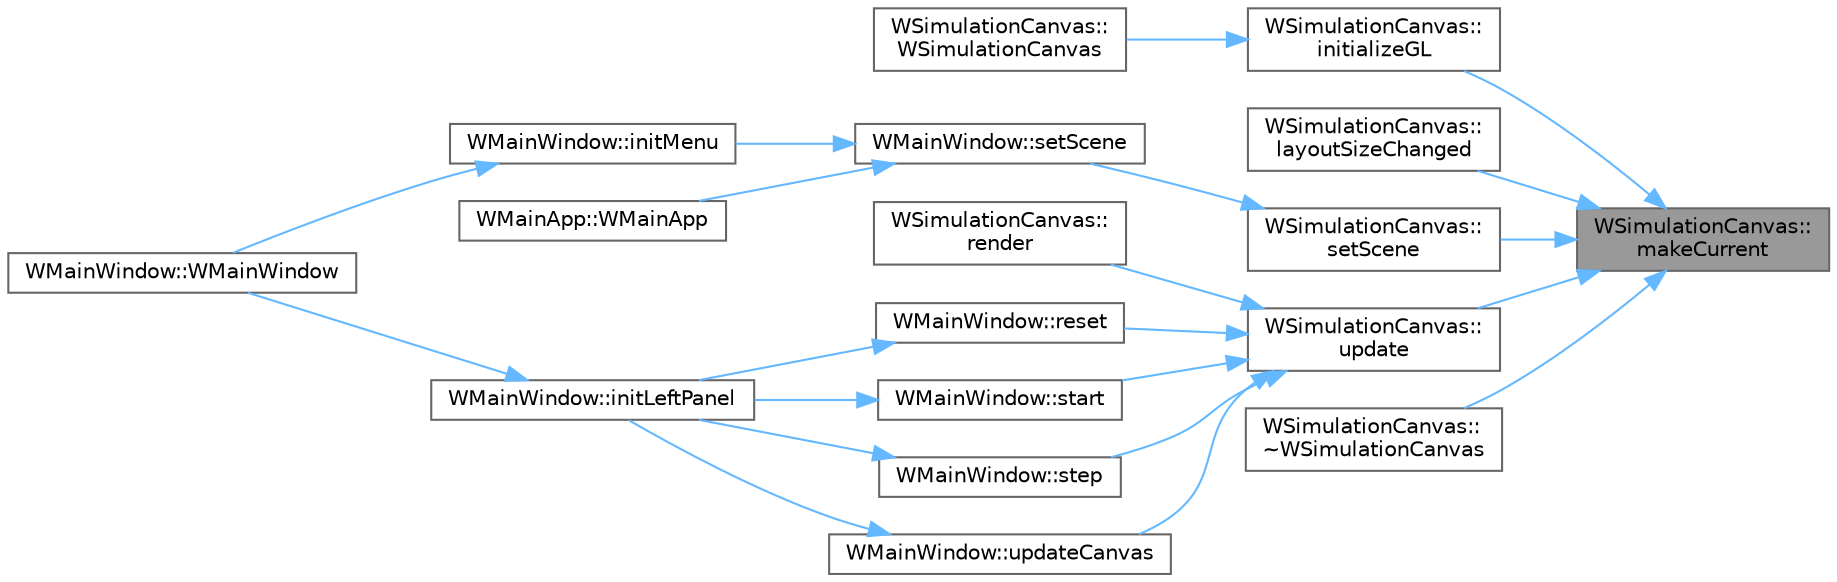 digraph "WSimulationCanvas::makeCurrent"
{
 // LATEX_PDF_SIZE
  bgcolor="transparent";
  edge [fontname=Helvetica,fontsize=10,labelfontname=Helvetica,labelfontsize=10];
  node [fontname=Helvetica,fontsize=10,shape=box,height=0.2,width=0.4];
  rankdir="RL";
  Node1 [id="Node000001",label="WSimulationCanvas::\lmakeCurrent",height=0.2,width=0.4,color="gray40", fillcolor="grey60", style="filled", fontcolor="black",tooltip=" "];
  Node1 -> Node2 [id="edge1_Node000001_Node000002",dir="back",color="steelblue1",style="solid",tooltip=" "];
  Node2 [id="Node000002",label="WSimulationCanvas::\linitializeGL",height=0.2,width=0.4,color="grey40", fillcolor="white", style="filled",URL="$class_w_simulation_canvas.html#a10dea84823a45ed3875a77884458f493",tooltip=" "];
  Node2 -> Node3 [id="edge2_Node000002_Node000003",dir="back",color="steelblue1",style="solid",tooltip=" "];
  Node3 [id="Node000003",label="WSimulationCanvas::\lWSimulationCanvas",height=0.2,width=0.4,color="grey40", fillcolor="white", style="filled",URL="$class_w_simulation_canvas.html#aba49cf5b1ddf8ea4c7810319b75f687d",tooltip=" "];
  Node1 -> Node4 [id="edge3_Node000001_Node000004",dir="back",color="steelblue1",style="solid",tooltip=" "];
  Node4 [id="Node000004",label="WSimulationCanvas::\llayoutSizeChanged",height=0.2,width=0.4,color="grey40", fillcolor="white", style="filled",URL="$class_w_simulation_canvas.html#ac25fc257840adce005e515a1bcc29e7a",tooltip=" "];
  Node1 -> Node5 [id="edge4_Node000001_Node000005",dir="back",color="steelblue1",style="solid",tooltip=" "];
  Node5 [id="Node000005",label="WSimulationCanvas::\lsetScene",height=0.2,width=0.4,color="grey40", fillcolor="white", style="filled",URL="$class_w_simulation_canvas.html#ae7f226a3fb241bbdf31f6a6aa37aa491",tooltip=" "];
  Node5 -> Node6 [id="edge5_Node000005_Node000006",dir="back",color="steelblue1",style="solid",tooltip=" "];
  Node6 [id="Node000006",label="WMainWindow::setScene",height=0.2,width=0.4,color="grey40", fillcolor="white", style="filled",URL="$class_w_main_window.html#ad8053a1dedb250abd4e9a87dca2f3e9c",tooltip=" "];
  Node6 -> Node7 [id="edge6_Node000006_Node000007",dir="back",color="steelblue1",style="solid",tooltip=" "];
  Node7 [id="Node000007",label="WMainWindow::initMenu",height=0.2,width=0.4,color="grey40", fillcolor="white", style="filled",URL="$class_w_main_window.html#a7341f8de72ede8022b0b353e11df0bba",tooltip=" "];
  Node7 -> Node8 [id="edge7_Node000007_Node000008",dir="back",color="steelblue1",style="solid",tooltip=" "];
  Node8 [id="Node000008",label="WMainWindow::WMainWindow",height=0.2,width=0.4,color="grey40", fillcolor="white", style="filled",URL="$class_w_main_window.html#ad9432332a2d47efa21104a03bcd1c5fe",tooltip=" "];
  Node6 -> Node9 [id="edge8_Node000006_Node000009",dir="back",color="steelblue1",style="solid",tooltip=" "];
  Node9 [id="Node000009",label="WMainApp::WMainApp",height=0.2,width=0.4,color="grey40", fillcolor="white", style="filled",URL="$class_w_main_app.html#a63f4fc69566a49e7412ca5602b19946b",tooltip=" "];
  Node1 -> Node10 [id="edge9_Node000001_Node000010",dir="back",color="steelblue1",style="solid",tooltip=" "];
  Node10 [id="Node000010",label="WSimulationCanvas::\lupdate",height=0.2,width=0.4,color="grey40", fillcolor="white", style="filled",URL="$class_w_simulation_canvas.html#af330bd93a0dc5ced223cf07561b2374d",tooltip=" "];
  Node10 -> Node11 [id="edge10_Node000010_Node000011",dir="back",color="steelblue1",style="solid",tooltip=" "];
  Node11 [id="Node000011",label="WSimulationCanvas::\lrender",height=0.2,width=0.4,color="grey40", fillcolor="white", style="filled",URL="$class_w_simulation_canvas.html#a29b6d8daeef2b20158893b121997420c",tooltip=" "];
  Node10 -> Node12 [id="edge11_Node000010_Node000012",dir="back",color="steelblue1",style="solid",tooltip=" "];
  Node12 [id="Node000012",label="WMainWindow::reset",height=0.2,width=0.4,color="grey40", fillcolor="white", style="filled",URL="$class_w_main_window.html#afb94556b68df6a356fd6998665c82bbc",tooltip=" "];
  Node12 -> Node13 [id="edge12_Node000012_Node000013",dir="back",color="steelblue1",style="solid",tooltip=" "];
  Node13 [id="Node000013",label="WMainWindow::initLeftPanel",height=0.2,width=0.4,color="grey40", fillcolor="white", style="filled",URL="$class_w_main_window.html#ab9eac61256921bae2858f7ce9ad73a4f",tooltip=" "];
  Node13 -> Node8 [id="edge13_Node000013_Node000008",dir="back",color="steelblue1",style="solid",tooltip=" "];
  Node10 -> Node14 [id="edge14_Node000010_Node000014",dir="back",color="steelblue1",style="solid",tooltip=" "];
  Node14 [id="Node000014",label="WMainWindow::start",height=0.2,width=0.4,color="grey40", fillcolor="white", style="filled",URL="$class_w_main_window.html#adafeb33ccab943e1d587c9dc64ddae76",tooltip=" "];
  Node14 -> Node13 [id="edge15_Node000014_Node000013",dir="back",color="steelblue1",style="solid",tooltip=" "];
  Node10 -> Node15 [id="edge16_Node000010_Node000015",dir="back",color="steelblue1",style="solid",tooltip=" "];
  Node15 [id="Node000015",label="WMainWindow::step",height=0.2,width=0.4,color="grey40", fillcolor="white", style="filled",URL="$class_w_main_window.html#ae5389adf709fa3230dcf7aa43bf74a01",tooltip=" "];
  Node15 -> Node13 [id="edge17_Node000015_Node000013",dir="back",color="steelblue1",style="solid",tooltip=" "];
  Node10 -> Node16 [id="edge18_Node000010_Node000016",dir="back",color="steelblue1",style="solid",tooltip=" "];
  Node16 [id="Node000016",label="WMainWindow::updateCanvas",height=0.2,width=0.4,color="grey40", fillcolor="white", style="filled",URL="$class_w_main_window.html#a3e995652908583d59f639405372af006",tooltip=" "];
  Node16 -> Node13 [id="edge19_Node000016_Node000013",dir="back",color="steelblue1",style="solid",tooltip=" "];
  Node1 -> Node17 [id="edge20_Node000001_Node000017",dir="back",color="steelblue1",style="solid",tooltip=" "];
  Node17 [id="Node000017",label="WSimulationCanvas::\l~WSimulationCanvas",height=0.2,width=0.4,color="grey40", fillcolor="white", style="filled",URL="$class_w_simulation_canvas.html#ae923ce52c17df05e4363c8b2552717bc",tooltip=" "];
}
